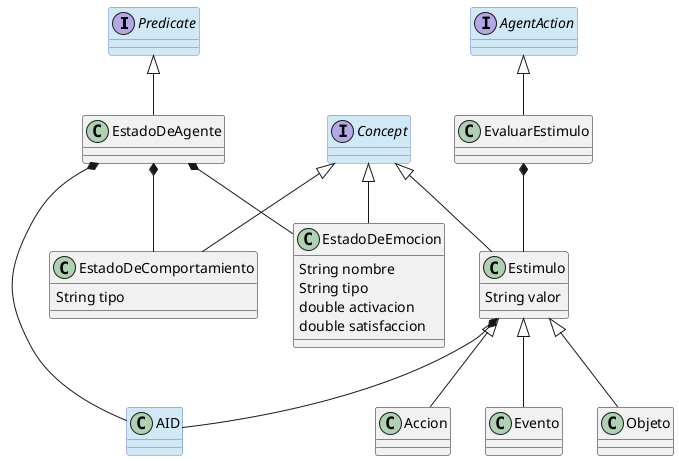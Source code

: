 @startuml

interface Predicate #d1e8f7 ##517ad4
interface Concept #d1e8f7 ##517ad4
interface AgentAction #d1e8f7 ##517ad4
class AID #d1e8f7 ##517ad4

Predicate <|-- EstadoDeAgente
Concept <|-- EstadoDeComportamiento
Concept <|-- EstadoDeEmocion
Concept <|-- Estimulo
AgentAction <|-- EvaluarEstimulo

EvaluarEstimulo *-- Estimulo

Estimulo <|-- Accion
Estimulo <|-- Evento
Estimulo <|-- Objeto

Estimulo *-- AID

class EvaluarEstimulo {
}

class Estimulo {
String valor
}

EstadoDeAgente *-- EstadoDeComportamiento
EstadoDeAgente *-- EstadoDeEmocion
EstadoDeAgente *-- AID

class EstadoDeComportamiento {
String tipo
}

class EstadoDeEmocion {
String nombre
String tipo
double activacion
double satisfaccion
}


@enduml
